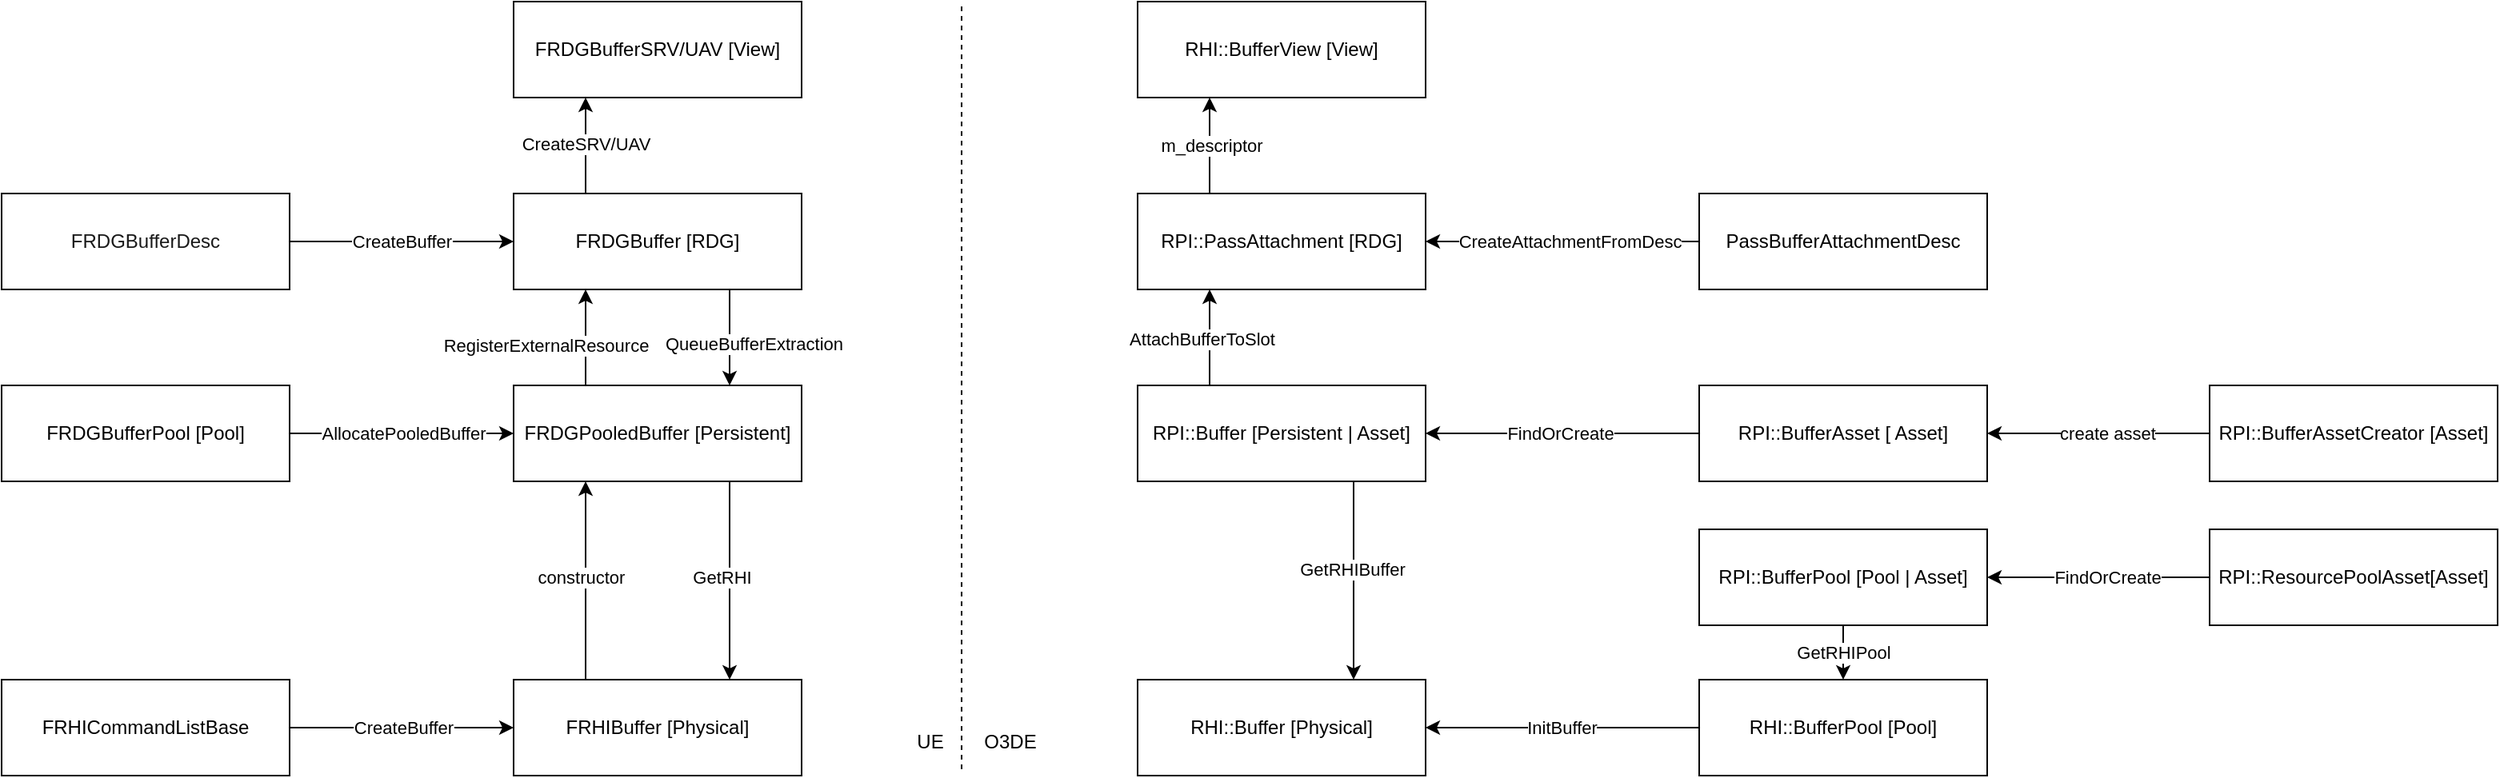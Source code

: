<mxfile version="28.0.6">
  <diagram name="第 1 页" id="qQoMLbe446UCx21tgDgP">
    <mxGraphModel dx="2040" dy="631" grid="1" gridSize="10" guides="1" tooltips="1" connect="1" arrows="1" fold="1" page="1" pageScale="1" pageWidth="827" pageHeight="1169" math="0" shadow="0">
      <root>
        <mxCell id="0" />
        <mxCell id="1" parent="0" />
        <mxCell id="21PZatJOxBAHX9u_luXF-14" style="edgeStyle=orthogonalEdgeStyle;orthogonalLoop=1;jettySize=auto;html=1;exitX=0.75;exitY=1;exitDx=0;exitDy=0;entryX=0.75;entryY=0;entryDx=0;entryDy=0;" parent="1" source="NCb64TqYSXtvt93eE6UL-1" target="21PZatJOxBAHX9u_luXF-1" edge="1">
          <mxGeometry relative="1" as="geometry" />
        </mxCell>
        <mxCell id="21PZatJOxBAHX9u_luXF-15" value="QueueBufferExtraction" style="edgeLabel;html=1;align=center;verticalAlign=middle;resizable=0;points=[];" parent="21PZatJOxBAHX9u_luXF-14" vertex="1" connectable="0">
          <mxGeometry x="0.122" relative="1" as="geometry">
            <mxPoint x="15" as="offset" />
          </mxGeometry>
        </mxCell>
        <mxCell id="21PZatJOxBAHX9u_luXF-16" style="edgeStyle=orthogonalEdgeStyle;orthogonalLoop=1;jettySize=auto;html=1;exitX=0.25;exitY=0;exitDx=0;exitDy=0;entryX=0.25;entryY=1;entryDx=0;entryDy=0;" parent="1" source="NCb64TqYSXtvt93eE6UL-1" target="21PZatJOxBAHX9u_luXF-6" edge="1">
          <mxGeometry relative="1" as="geometry" />
        </mxCell>
        <mxCell id="21PZatJOxBAHX9u_luXF-18" value="CreateSRV/UAV" style="edgeLabel;html=1;align=center;verticalAlign=middle;resizable=0;points=[];" parent="21PZatJOxBAHX9u_luXF-16" vertex="1" connectable="0">
          <mxGeometry x="0.044" relative="1" as="geometry">
            <mxPoint as="offset" />
          </mxGeometry>
        </mxCell>
        <mxCell id="NCb64TqYSXtvt93eE6UL-1" value="FRDGBuffer [RDG]" style="rounded=0;whiteSpace=wrap;html=1;" parent="1" vertex="1">
          <mxGeometry x="200" y="120" width="180" height="60" as="geometry" />
        </mxCell>
        <mxCell id="21PZatJOxBAHX9u_luXF-10" style="edgeStyle=orthogonalEdgeStyle;orthogonalLoop=1;jettySize=auto;html=1;exitX=0.75;exitY=1;exitDx=0;exitDy=0;entryX=0.75;entryY=0;entryDx=0;entryDy=0;" parent="1" source="21PZatJOxBAHX9u_luXF-1" target="21PZatJOxBAHX9u_luXF-2" edge="1">
          <mxGeometry relative="1" as="geometry" />
        </mxCell>
        <mxCell id="21PZatJOxBAHX9u_luXF-11" value="GetRHI" style="edgeLabel;html=1;align=center;verticalAlign=middle;resizable=0;points=[];" parent="21PZatJOxBAHX9u_luXF-10" vertex="1" connectable="0">
          <mxGeometry x="-0.038" y="-1" relative="1" as="geometry">
            <mxPoint x="-4" as="offset" />
          </mxGeometry>
        </mxCell>
        <mxCell id="21PZatJOxBAHX9u_luXF-12" style="edgeStyle=orthogonalEdgeStyle;orthogonalLoop=1;jettySize=auto;html=1;exitX=0.25;exitY=0;exitDx=0;exitDy=0;entryX=0.25;entryY=1;entryDx=0;entryDy=0;" parent="1" source="21PZatJOxBAHX9u_luXF-1" target="NCb64TqYSXtvt93eE6UL-1" edge="1">
          <mxGeometry relative="1" as="geometry" />
        </mxCell>
        <mxCell id="21PZatJOxBAHX9u_luXF-13" value="RegisterExternalResource" style="edgeLabel;html=1;align=center;verticalAlign=middle;resizable=0;points=[];" parent="21PZatJOxBAHX9u_luXF-12" vertex="1" connectable="0">
          <mxGeometry x="-0.156" y="-2" relative="1" as="geometry">
            <mxPoint x="-27" as="offset" />
          </mxGeometry>
        </mxCell>
        <mxCell id="21PZatJOxBAHX9u_luXF-1" value="FRDGPooledBuffer [Persistent]" style="rounded=0;whiteSpace=wrap;html=1;" parent="1" vertex="1">
          <mxGeometry x="200" y="240" width="180" height="60" as="geometry" />
        </mxCell>
        <mxCell id="21PZatJOxBAHX9u_luXF-8" style="edgeStyle=orthogonalEdgeStyle;orthogonalLoop=1;jettySize=auto;html=1;exitX=0.25;exitY=0;exitDx=0;exitDy=0;entryX=0.25;entryY=1;entryDx=0;entryDy=0;" parent="1" source="21PZatJOxBAHX9u_luXF-2" target="21PZatJOxBAHX9u_luXF-1" edge="1">
          <mxGeometry relative="1" as="geometry" />
        </mxCell>
        <mxCell id="21PZatJOxBAHX9u_luXF-9" value="constructor" style="edgeLabel;html=1;align=center;verticalAlign=middle;resizable=0;points=[];" parent="21PZatJOxBAHX9u_luXF-8" vertex="1" connectable="0">
          <mxGeometry x="-0.076" y="3" relative="1" as="geometry">
            <mxPoint y="-7" as="offset" />
          </mxGeometry>
        </mxCell>
        <mxCell id="21PZatJOxBAHX9u_luXF-2" value="FRHIBuffer [Physical]" style="rounded=0;whiteSpace=wrap;html=1;" parent="1" vertex="1">
          <mxGeometry x="200" y="424" width="180" height="60" as="geometry" />
        </mxCell>
        <mxCell id="21PZatJOxBAHX9u_luXF-23" style="edgeStyle=orthogonalEdgeStyle;orthogonalLoop=1;jettySize=auto;html=1;exitX=0.25;exitY=0;exitDx=0;exitDy=0;entryX=0.25;entryY=1;entryDx=0;entryDy=0;" parent="1" source="21PZatJOxBAHX9u_luXF-3" target="21PZatJOxBAHX9u_luXF-7" edge="1">
          <mxGeometry relative="1" as="geometry" />
        </mxCell>
        <mxCell id="21PZatJOxBAHX9u_luXF-27" value="m_descriptor" style="edgeLabel;html=1;align=center;verticalAlign=middle;resizable=0;points=[];" parent="21PZatJOxBAHX9u_luXF-23" vertex="1" connectable="0">
          <mxGeometry x="0.111" y="-1" relative="1" as="geometry">
            <mxPoint y="3" as="offset" />
          </mxGeometry>
        </mxCell>
        <mxCell id="21PZatJOxBAHX9u_luXF-3" value="RPI::PassAttachment [RDG]" style="rounded=0;whiteSpace=wrap;html=1;" parent="1" vertex="1">
          <mxGeometry x="590" y="120" width="180" height="60" as="geometry" />
        </mxCell>
        <mxCell id="21PZatJOxBAHX9u_luXF-4" value="RHI::Buffer [Physical]" style="rounded=0;whiteSpace=wrap;html=1;" parent="1" vertex="1">
          <mxGeometry x="590" y="424" width="180" height="60" as="geometry" />
        </mxCell>
        <mxCell id="21PZatJOxBAHX9u_luXF-19" style="edgeStyle=orthogonalEdgeStyle;orthogonalLoop=1;jettySize=auto;html=1;exitX=0.75;exitY=1;exitDx=0;exitDy=0;entryX=0.75;entryY=0;entryDx=0;entryDy=0;" parent="1" source="21PZatJOxBAHX9u_luXF-5" target="21PZatJOxBAHX9u_luXF-4" edge="1">
          <mxGeometry relative="1" as="geometry" />
        </mxCell>
        <mxCell id="21PZatJOxBAHX9u_luXF-20" value="GetRHIBuffer" style="edgeLabel;html=1;align=center;verticalAlign=middle;resizable=0;points=[];" parent="21PZatJOxBAHX9u_luXF-19" vertex="1" connectable="0">
          <mxGeometry x="-0.124" y="-1" relative="1" as="geometry">
            <mxPoint as="offset" />
          </mxGeometry>
        </mxCell>
        <mxCell id="21PZatJOxBAHX9u_luXF-21" style="edgeStyle=orthogonalEdgeStyle;orthogonalLoop=1;jettySize=auto;html=1;exitX=0.25;exitY=0;exitDx=0;exitDy=0;entryX=0.25;entryY=1;entryDx=0;entryDy=0;" parent="1" source="21PZatJOxBAHX9u_luXF-5" target="21PZatJOxBAHX9u_luXF-3" edge="1">
          <mxGeometry relative="1" as="geometry" />
        </mxCell>
        <mxCell id="21PZatJOxBAHX9u_luXF-22" value="AttachBufferToSlot" style="edgeLabel;html=1;align=center;verticalAlign=middle;resizable=0;points=[];" parent="21PZatJOxBAHX9u_luXF-21" vertex="1" connectable="0">
          <mxGeometry x="-0.022" relative="1" as="geometry">
            <mxPoint x="-5" as="offset" />
          </mxGeometry>
        </mxCell>
        <mxCell id="21PZatJOxBAHX9u_luXF-5" value="RPI::Buffer [Persistent | Asset]" style="rounded=0;whiteSpace=wrap;html=1;" parent="1" vertex="1">
          <mxGeometry x="590" y="240" width="180" height="60" as="geometry" />
        </mxCell>
        <mxCell id="21PZatJOxBAHX9u_luXF-6" value="FRDGBufferSRV/UAV [View]" style="rounded=0;whiteSpace=wrap;html=1;" parent="1" vertex="1">
          <mxGeometry x="200" width="180" height="60" as="geometry" />
        </mxCell>
        <mxCell id="21PZatJOxBAHX9u_luXF-7" value="RHI::BufferView [View]" style="rounded=0;whiteSpace=wrap;html=1;" parent="1" vertex="1">
          <mxGeometry x="590" width="180" height="60" as="geometry" />
        </mxCell>
        <mxCell id="dF8RnB-I_yv6K1FxDzUF-3" style="edgeStyle=orthogonalEdgeStyle;rounded=0;orthogonalLoop=1;jettySize=auto;html=1;exitX=1;exitY=0.5;exitDx=0;exitDy=0;entryX=0;entryY=0.5;entryDx=0;entryDy=0;" edge="1" parent="1" source="dF8RnB-I_yv6K1FxDzUF-1" target="21PZatJOxBAHX9u_luXF-1">
          <mxGeometry relative="1" as="geometry" />
        </mxCell>
        <mxCell id="dF8RnB-I_yv6K1FxDzUF-4" value="AllocatePooledBuffer" style="edgeLabel;html=1;align=center;verticalAlign=middle;resizable=0;points=[];" vertex="1" connectable="0" parent="dF8RnB-I_yv6K1FxDzUF-3">
          <mxGeometry x="-0.238" y="-1" relative="1" as="geometry">
            <mxPoint x="17" y="-1" as="offset" />
          </mxGeometry>
        </mxCell>
        <mxCell id="dF8RnB-I_yv6K1FxDzUF-1" value="FRDGBufferPool [Pool]" style="rounded=0;whiteSpace=wrap;html=1;" vertex="1" parent="1">
          <mxGeometry x="-120" y="240" width="180" height="60" as="geometry" />
        </mxCell>
        <mxCell id="dF8RnB-I_yv6K1FxDzUF-20" style="edgeStyle=orthogonalEdgeStyle;rounded=0;orthogonalLoop=1;jettySize=auto;html=1;exitX=0.5;exitY=1;exitDx=0;exitDy=0;entryX=0.5;entryY=0;entryDx=0;entryDy=0;" edge="1" parent="1" source="dF8RnB-I_yv6K1FxDzUF-5" target="dF8RnB-I_yv6K1FxDzUF-7">
          <mxGeometry relative="1" as="geometry" />
        </mxCell>
        <mxCell id="dF8RnB-I_yv6K1FxDzUF-21" value="GetRHIPool" style="edgeLabel;html=1;align=center;verticalAlign=middle;resizable=0;points=[];" vertex="1" connectable="0" parent="dF8RnB-I_yv6K1FxDzUF-20">
          <mxGeometry x="-0.039" relative="1" as="geometry">
            <mxPoint as="offset" />
          </mxGeometry>
        </mxCell>
        <mxCell id="dF8RnB-I_yv6K1FxDzUF-5" value="RPI::BufferPool [Pool | Asset]" style="rounded=0;whiteSpace=wrap;html=1;" vertex="1" parent="1">
          <mxGeometry x="941" y="330" width="180" height="60" as="geometry" />
        </mxCell>
        <mxCell id="dF8RnB-I_yv6K1FxDzUF-8" style="edgeStyle=orthogonalEdgeStyle;rounded=0;orthogonalLoop=1;jettySize=auto;html=1;exitX=0;exitY=0.5;exitDx=0;exitDy=0;entryX=1;entryY=0.5;entryDx=0;entryDy=0;" edge="1" parent="1" source="dF8RnB-I_yv6K1FxDzUF-7" target="21PZatJOxBAHX9u_luXF-4">
          <mxGeometry relative="1" as="geometry" />
        </mxCell>
        <mxCell id="dF8RnB-I_yv6K1FxDzUF-9" value="InitBuffer" style="edgeLabel;html=1;align=center;verticalAlign=middle;resizable=0;points=[];" vertex="1" connectable="0" parent="dF8RnB-I_yv6K1FxDzUF-8">
          <mxGeometry x="0.158" y="-1" relative="1" as="geometry">
            <mxPoint x="13" y="1" as="offset" />
          </mxGeometry>
        </mxCell>
        <mxCell id="dF8RnB-I_yv6K1FxDzUF-7" value="RHI::BufferPool [Pool]" style="rounded=0;whiteSpace=wrap;html=1;" vertex="1" parent="1">
          <mxGeometry x="941" y="424" width="180" height="60" as="geometry" />
        </mxCell>
        <mxCell id="dF8RnB-I_yv6K1FxDzUF-12" style="edgeStyle=orthogonalEdgeStyle;rounded=0;orthogonalLoop=1;jettySize=auto;html=1;entryX=1;entryY=0.5;entryDx=0;entryDy=0;" edge="1" parent="1" source="dF8RnB-I_yv6K1FxDzUF-11" target="21PZatJOxBAHX9u_luXF-5">
          <mxGeometry relative="1" as="geometry" />
        </mxCell>
        <mxCell id="dF8RnB-I_yv6K1FxDzUF-13" value="FindOrCreate" style="edgeLabel;html=1;align=center;verticalAlign=middle;resizable=0;points=[];" vertex="1" connectable="0" parent="dF8RnB-I_yv6K1FxDzUF-12">
          <mxGeometry x="0.179" y="1" relative="1" as="geometry">
            <mxPoint x="14" y="-1" as="offset" />
          </mxGeometry>
        </mxCell>
        <mxCell id="dF8RnB-I_yv6K1FxDzUF-11" value="RPI::BufferAsset [ Asset]" style="rounded=0;whiteSpace=wrap;html=1;" vertex="1" parent="1">
          <mxGeometry x="941" y="240" width="180" height="60" as="geometry" />
        </mxCell>
        <mxCell id="dF8RnB-I_yv6K1FxDzUF-15" style="edgeStyle=orthogonalEdgeStyle;rounded=0;orthogonalLoop=1;jettySize=auto;html=1;entryX=1;entryY=0.5;entryDx=0;entryDy=0;" edge="1" parent="1" source="dF8RnB-I_yv6K1FxDzUF-14" target="dF8RnB-I_yv6K1FxDzUF-11">
          <mxGeometry relative="1" as="geometry" />
        </mxCell>
        <mxCell id="dF8RnB-I_yv6K1FxDzUF-16" value="create asset" style="edgeLabel;html=1;align=center;verticalAlign=middle;resizable=0;points=[];" vertex="1" connectable="0" parent="dF8RnB-I_yv6K1FxDzUF-15">
          <mxGeometry x="0.013" y="2" relative="1" as="geometry">
            <mxPoint x="6" y="-2" as="offset" />
          </mxGeometry>
        </mxCell>
        <mxCell id="dF8RnB-I_yv6K1FxDzUF-14" value="RPI::BufferAssetCreator [Asset]" style="rounded=0;whiteSpace=wrap;html=1;" vertex="1" parent="1">
          <mxGeometry x="1260" y="240" width="180" height="60" as="geometry" />
        </mxCell>
        <mxCell id="dF8RnB-I_yv6K1FxDzUF-18" style="edgeStyle=orthogonalEdgeStyle;rounded=0;orthogonalLoop=1;jettySize=auto;html=1;exitX=0;exitY=0.5;exitDx=0;exitDy=0;entryX=1;entryY=0.5;entryDx=0;entryDy=0;" edge="1" parent="1" source="dF8RnB-I_yv6K1FxDzUF-17" target="dF8RnB-I_yv6K1FxDzUF-5">
          <mxGeometry relative="1" as="geometry" />
        </mxCell>
        <mxCell id="dF8RnB-I_yv6K1FxDzUF-19" value="FindOrCreate" style="edgeLabel;html=1;align=center;verticalAlign=middle;resizable=0;points=[];" vertex="1" connectable="0" parent="dF8RnB-I_yv6K1FxDzUF-18">
          <mxGeometry x="-0.018" y="-2" relative="1" as="geometry">
            <mxPoint x="4" y="2" as="offset" />
          </mxGeometry>
        </mxCell>
        <mxCell id="dF8RnB-I_yv6K1FxDzUF-17" value="RPI::ResourcePoolAsset[Asset]" style="rounded=0;whiteSpace=wrap;html=1;" vertex="1" parent="1">
          <mxGeometry x="1260" y="330" width="180" height="60" as="geometry" />
        </mxCell>
        <mxCell id="dF8RnB-I_yv6K1FxDzUF-23" style="edgeStyle=orthogonalEdgeStyle;rounded=0;orthogonalLoop=1;jettySize=auto;html=1;entryX=0;entryY=0.5;entryDx=0;entryDy=0;" edge="1" parent="1" source="dF8RnB-I_yv6K1FxDzUF-22" target="NCb64TqYSXtvt93eE6UL-1">
          <mxGeometry relative="1" as="geometry" />
        </mxCell>
        <mxCell id="dF8RnB-I_yv6K1FxDzUF-24" value="CreateBuffer" style="edgeLabel;html=1;align=center;verticalAlign=middle;resizable=0;points=[];" vertex="1" connectable="0" parent="dF8RnB-I_yv6K1FxDzUF-23">
          <mxGeometry x="-0.114" y="1" relative="1" as="geometry">
            <mxPoint x="8" y="1" as="offset" />
          </mxGeometry>
        </mxCell>
        <mxCell id="dF8RnB-I_yv6K1FxDzUF-22" value="&lt;span style=&quot;color: rgba(0, 0, 0, 0.9); text-align: start; white-space: pre; background-color: rgb(255, 255, 255);&quot;&gt;&lt;font face=&quot;Helvetica&quot;&gt;FRDGBufferDesc&lt;/font&gt;&lt;/span&gt;" style="rounded=0;whiteSpace=wrap;html=1;" vertex="1" parent="1">
          <mxGeometry x="-120" y="120" width="180" height="60" as="geometry" />
        </mxCell>
        <mxCell id="dF8RnB-I_yv6K1FxDzUF-26" style="edgeStyle=orthogonalEdgeStyle;rounded=0;orthogonalLoop=1;jettySize=auto;html=1;exitX=1;exitY=0.5;exitDx=0;exitDy=0;entryX=0;entryY=0.5;entryDx=0;entryDy=0;" edge="1" parent="1" source="dF8RnB-I_yv6K1FxDzUF-25" target="21PZatJOxBAHX9u_luXF-2">
          <mxGeometry relative="1" as="geometry" />
        </mxCell>
        <mxCell id="dF8RnB-I_yv6K1FxDzUF-27" value="CreateBuffer" style="edgeLabel;html=1;align=center;verticalAlign=middle;resizable=0;points=[];" vertex="1" connectable="0" parent="dF8RnB-I_yv6K1FxDzUF-26">
          <mxGeometry x="-0.152" y="-1" relative="1" as="geometry">
            <mxPoint x="11" y="-1" as="offset" />
          </mxGeometry>
        </mxCell>
        <mxCell id="dF8RnB-I_yv6K1FxDzUF-25" value="FRHICommandListBase" style="rounded=0;whiteSpace=wrap;html=1;" vertex="1" parent="1">
          <mxGeometry x="-120" y="424" width="180" height="60" as="geometry" />
        </mxCell>
        <mxCell id="dF8RnB-I_yv6K1FxDzUF-29" style="edgeStyle=orthogonalEdgeStyle;rounded=0;orthogonalLoop=1;jettySize=auto;html=1;entryX=1;entryY=0.5;entryDx=0;entryDy=0;" edge="1" parent="1" source="dF8RnB-I_yv6K1FxDzUF-28" target="21PZatJOxBAHX9u_luXF-3">
          <mxGeometry relative="1" as="geometry" />
        </mxCell>
        <mxCell id="dF8RnB-I_yv6K1FxDzUF-30" value="CreateAttachmentFromDesc" style="edgeLabel;html=1;align=center;verticalAlign=middle;resizable=0;points=[];" vertex="1" connectable="0" parent="dF8RnB-I_yv6K1FxDzUF-29">
          <mxGeometry x="0.254" y="1" relative="1" as="geometry">
            <mxPoint x="26" y="-1" as="offset" />
          </mxGeometry>
        </mxCell>
        <mxCell id="dF8RnB-I_yv6K1FxDzUF-28" value="PassBufferAttachmentDesc" style="rounded=0;whiteSpace=wrap;html=1;" vertex="1" parent="1">
          <mxGeometry x="941" y="120" width="180" height="60" as="geometry" />
        </mxCell>
        <mxCell id="dF8RnB-I_yv6K1FxDzUF-31" value="" style="endArrow=none;dashed=1;html=1;rounded=0;" edge="1" parent="1">
          <mxGeometry width="50" height="50" relative="1" as="geometry">
            <mxPoint x="480" y="480" as="sourcePoint" />
            <mxPoint x="480" as="targetPoint" />
          </mxGeometry>
        </mxCell>
        <mxCell id="dF8RnB-I_yv6K1FxDzUF-32" value="UE" style="text;html=1;align=center;verticalAlign=middle;resizable=0;points=[];autosize=1;strokeColor=none;fillColor=none;" vertex="1" parent="1">
          <mxGeometry x="440" y="448" width="40" height="30" as="geometry" />
        </mxCell>
        <mxCell id="dF8RnB-I_yv6K1FxDzUF-33" value="O3DE" style="text;html=1;align=center;verticalAlign=middle;resizable=0;points=[];autosize=1;strokeColor=none;fillColor=none;" vertex="1" parent="1">
          <mxGeometry x="480" y="448" width="60" height="30" as="geometry" />
        </mxCell>
      </root>
    </mxGraphModel>
  </diagram>
</mxfile>
